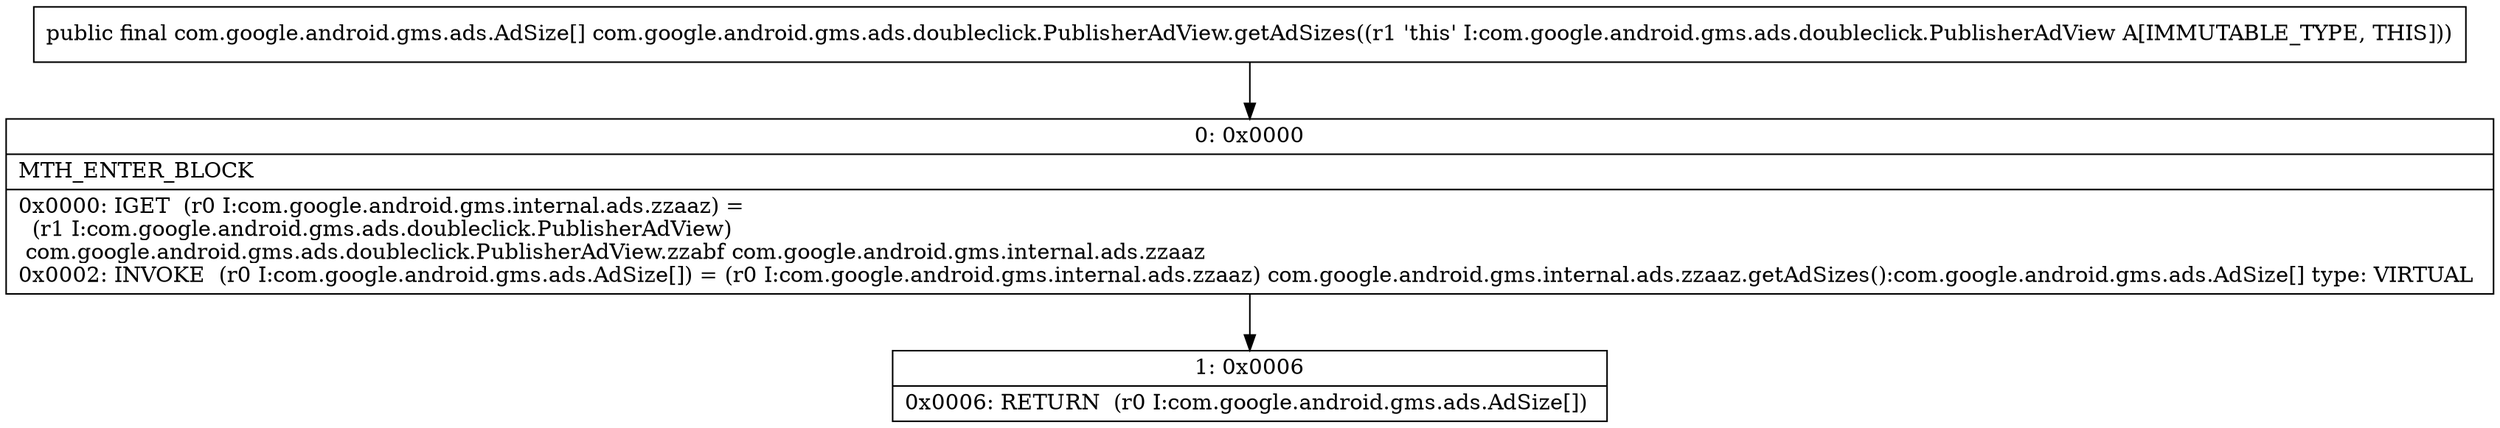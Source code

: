 digraph "CFG forcom.google.android.gms.ads.doubleclick.PublisherAdView.getAdSizes()[Lcom\/google\/android\/gms\/ads\/AdSize;" {
Node_0 [shape=record,label="{0\:\ 0x0000|MTH_ENTER_BLOCK\l|0x0000: IGET  (r0 I:com.google.android.gms.internal.ads.zzaaz) = \l  (r1 I:com.google.android.gms.ads.doubleclick.PublisherAdView)\l com.google.android.gms.ads.doubleclick.PublisherAdView.zzabf com.google.android.gms.internal.ads.zzaaz \l0x0002: INVOKE  (r0 I:com.google.android.gms.ads.AdSize[]) = (r0 I:com.google.android.gms.internal.ads.zzaaz) com.google.android.gms.internal.ads.zzaaz.getAdSizes():com.google.android.gms.ads.AdSize[] type: VIRTUAL \l}"];
Node_1 [shape=record,label="{1\:\ 0x0006|0x0006: RETURN  (r0 I:com.google.android.gms.ads.AdSize[]) \l}"];
MethodNode[shape=record,label="{public final com.google.android.gms.ads.AdSize[] com.google.android.gms.ads.doubleclick.PublisherAdView.getAdSizes((r1 'this' I:com.google.android.gms.ads.doubleclick.PublisherAdView A[IMMUTABLE_TYPE, THIS])) }"];
MethodNode -> Node_0;
Node_0 -> Node_1;
}

